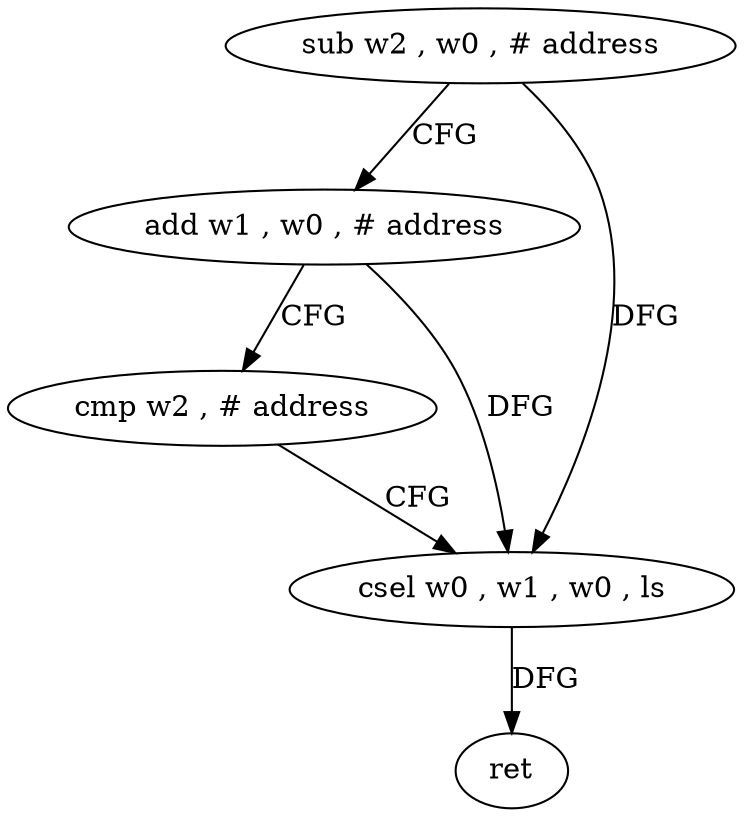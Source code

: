 digraph "func" {
"158120" [label = "sub w2 , w0 , # address" ]
"158124" [label = "add w1 , w0 , # address" ]
"158128" [label = "cmp w2 , # address" ]
"158132" [label = "csel w0 , w1 , w0 , ls" ]
"158136" [label = "ret" ]
"158120" -> "158124" [ label = "CFG" ]
"158120" -> "158132" [ label = "DFG" ]
"158124" -> "158128" [ label = "CFG" ]
"158124" -> "158132" [ label = "DFG" ]
"158128" -> "158132" [ label = "CFG" ]
"158132" -> "158136" [ label = "DFG" ]
}
